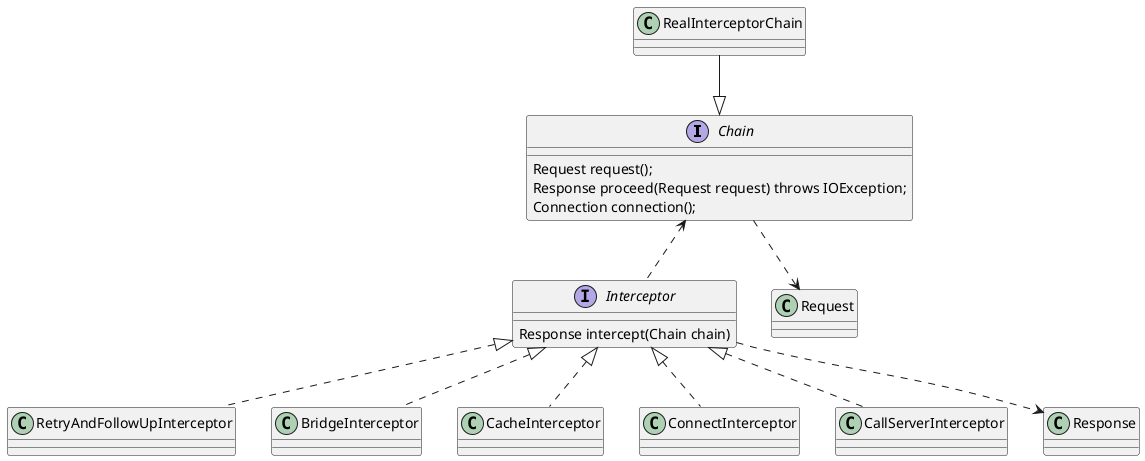 @startuml

interface Chain{
Request request();
Response proceed(Request request) throws IOException;
Connection connection();
}
interface Interceptor{

Response intercept(Chain chain)
}
Interceptor <|.. RetryAndFollowUpInterceptor
Interceptor <|.. BridgeInterceptor
Interceptor <|.. CacheInterceptor
Interceptor <|.. ConnectInterceptor
Interceptor <|.. CallServerInterceptor
RealInterceptorChain --|> Chain
Chain <..Interceptor
Chain ..> Request

Interceptor ..> Response
@enduml